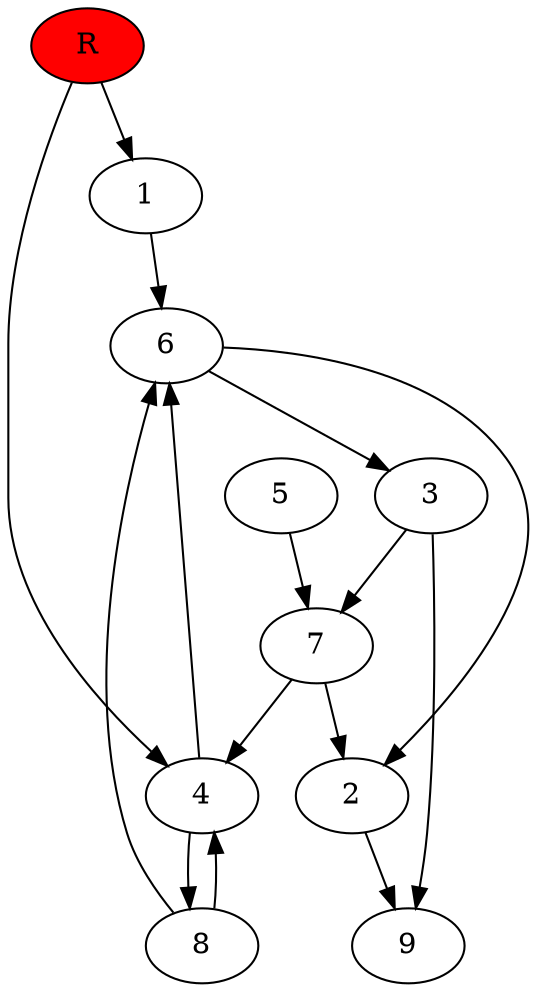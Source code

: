 digraph prb60957 {
	1
	2
	3
	4
	5
	6
	7
	8
	R [fillcolor="#ff0000" style=filled]
	1 -> 6
	2 -> 9
	3 -> 7
	3 -> 9
	4 -> 6
	4 -> 8
	5 -> 7
	6 -> 2
	6 -> 3
	7 -> 2
	7 -> 4
	8 -> 4
	8 -> 6
	R -> 1
	R -> 4
}
